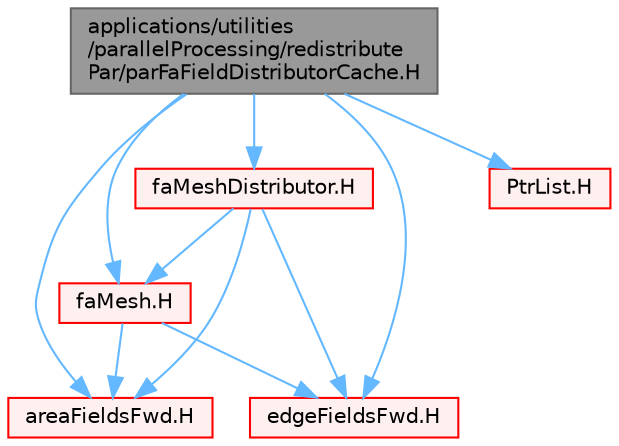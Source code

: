 digraph "applications/utilities/parallelProcessing/redistributePar/parFaFieldDistributorCache.H"
{
 // LATEX_PDF_SIZE
  bgcolor="transparent";
  edge [fontname=Helvetica,fontsize=10,labelfontname=Helvetica,labelfontsize=10];
  node [fontname=Helvetica,fontsize=10,shape=box,height=0.2,width=0.4];
  Node1 [id="Node000001",label="applications/utilities\l/parallelProcessing/redistribute\lPar/parFaFieldDistributorCache.H",height=0.2,width=0.4,color="gray40", fillcolor="grey60", style="filled", fontcolor="black",tooltip=" "];
  Node1 -> Node2 [id="edge1_Node000001_Node000002",color="steelblue1",style="solid",tooltip=" "];
  Node2 [id="Node000002",label="faMesh.H",height=0.2,width=0.4,color="red", fillcolor="#FFF0F0", style="filled",URL="$faMesh_8H.html",tooltip=" "];
  Node2 -> Node313 [id="edge2_Node000002_Node000313",color="steelblue1",style="solid",tooltip=" "];
  Node313 [id="Node000313",label="areaFieldsFwd.H",height=0.2,width=0.4,color="red", fillcolor="#FFF0F0", style="filled",URL="$areaFieldsFwd_8H.html",tooltip="Forwards and collection of common area field types."];
  Node2 -> Node314 [id="edge3_Node000002_Node000314",color="steelblue1",style="solid",tooltip=" "];
  Node314 [id="Node000314",label="edgeFieldsFwd.H",height=0.2,width=0.4,color="red", fillcolor="#FFF0F0", style="filled",URL="$edgeFieldsFwd_8H.html",tooltip="Forwards for edge field types."];
  Node1 -> Node351 [id="edge4_Node000001_Node000351",color="steelblue1",style="solid",tooltip=" "];
  Node351 [id="Node000351",label="faMeshDistributor.H",height=0.2,width=0.4,color="red", fillcolor="#FFF0F0", style="filled",URL="$faMeshDistributor_8H.html",tooltip=" "];
  Node351 -> Node2 [id="edge5_Node000351_Node000002",color="steelblue1",style="solid",tooltip=" "];
  Node351 -> Node313 [id="edge6_Node000351_Node000313",color="steelblue1",style="solid",tooltip=" "];
  Node351 -> Node314 [id="edge7_Node000351_Node000314",color="steelblue1",style="solid",tooltip=" "];
  Node1 -> Node313 [id="edge8_Node000001_Node000313",color="steelblue1",style="solid",tooltip=" "];
  Node1 -> Node314 [id="edge9_Node000001_Node000314",color="steelblue1",style="solid",tooltip=" "];
  Node1 -> Node243 [id="edge10_Node000001_Node000243",color="steelblue1",style="solid",tooltip=" "];
  Node243 [id="Node000243",label="PtrList.H",height=0.2,width=0.4,color="red", fillcolor="#FFF0F0", style="filled",URL="$PtrList_8H.html",tooltip=" "];
}
